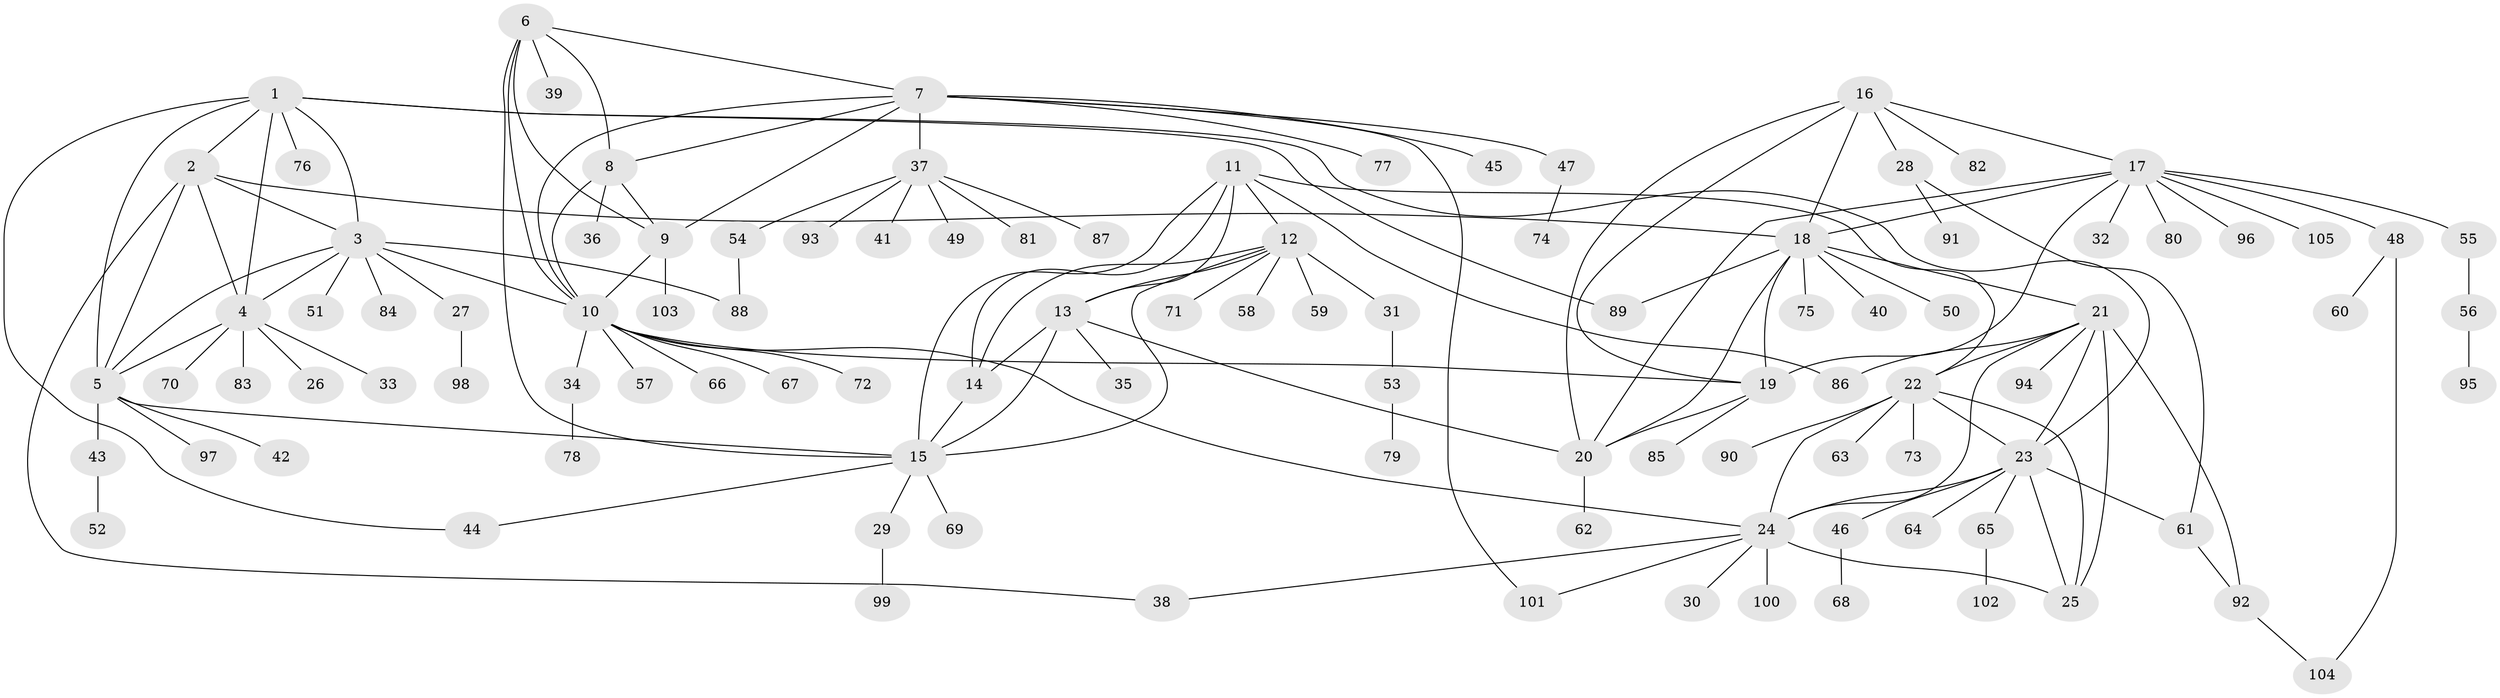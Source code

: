// Generated by graph-tools (version 1.1) at 2025/54/03/09/25 04:54:21]
// undirected, 105 vertices, 149 edges
graph export_dot {
graph [start="1"]
  node [color=gray90,style=filled];
  1;
  2;
  3;
  4;
  5;
  6;
  7;
  8;
  9;
  10;
  11;
  12;
  13;
  14;
  15;
  16;
  17;
  18;
  19;
  20;
  21;
  22;
  23;
  24;
  25;
  26;
  27;
  28;
  29;
  30;
  31;
  32;
  33;
  34;
  35;
  36;
  37;
  38;
  39;
  40;
  41;
  42;
  43;
  44;
  45;
  46;
  47;
  48;
  49;
  50;
  51;
  52;
  53;
  54;
  55;
  56;
  57;
  58;
  59;
  60;
  61;
  62;
  63;
  64;
  65;
  66;
  67;
  68;
  69;
  70;
  71;
  72;
  73;
  74;
  75;
  76;
  77;
  78;
  79;
  80;
  81;
  82;
  83;
  84;
  85;
  86;
  87;
  88;
  89;
  90;
  91;
  92;
  93;
  94;
  95;
  96;
  97;
  98;
  99;
  100;
  101;
  102;
  103;
  104;
  105;
  1 -- 2;
  1 -- 3;
  1 -- 4;
  1 -- 5;
  1 -- 23;
  1 -- 44;
  1 -- 76;
  1 -- 89;
  2 -- 3;
  2 -- 4;
  2 -- 5;
  2 -- 18;
  2 -- 38;
  3 -- 4;
  3 -- 5;
  3 -- 10;
  3 -- 27;
  3 -- 51;
  3 -- 84;
  3 -- 88;
  4 -- 5;
  4 -- 26;
  4 -- 33;
  4 -- 70;
  4 -- 83;
  5 -- 15;
  5 -- 42;
  5 -- 43;
  5 -- 97;
  6 -- 7;
  6 -- 8;
  6 -- 9;
  6 -- 10;
  6 -- 15;
  6 -- 39;
  7 -- 8;
  7 -- 9;
  7 -- 10;
  7 -- 37;
  7 -- 45;
  7 -- 47;
  7 -- 77;
  7 -- 101;
  8 -- 9;
  8 -- 10;
  8 -- 36;
  9 -- 10;
  9 -- 103;
  10 -- 19;
  10 -- 24;
  10 -- 34;
  10 -- 57;
  10 -- 66;
  10 -- 67;
  10 -- 72;
  11 -- 12;
  11 -- 13;
  11 -- 14;
  11 -- 15;
  11 -- 22;
  11 -- 86;
  12 -- 13;
  12 -- 14;
  12 -- 15;
  12 -- 31;
  12 -- 58;
  12 -- 59;
  12 -- 71;
  13 -- 14;
  13 -- 15;
  13 -- 20;
  13 -- 35;
  14 -- 15;
  15 -- 29;
  15 -- 44;
  15 -- 69;
  16 -- 17;
  16 -- 18;
  16 -- 19;
  16 -- 20;
  16 -- 28;
  16 -- 82;
  17 -- 18;
  17 -- 19;
  17 -- 20;
  17 -- 32;
  17 -- 48;
  17 -- 55;
  17 -- 80;
  17 -- 96;
  17 -- 105;
  18 -- 19;
  18 -- 20;
  18 -- 21;
  18 -- 40;
  18 -- 50;
  18 -- 75;
  18 -- 89;
  19 -- 20;
  19 -- 85;
  20 -- 62;
  21 -- 22;
  21 -- 23;
  21 -- 24;
  21 -- 25;
  21 -- 86;
  21 -- 92;
  21 -- 94;
  22 -- 23;
  22 -- 24;
  22 -- 25;
  22 -- 63;
  22 -- 73;
  22 -- 90;
  23 -- 24;
  23 -- 25;
  23 -- 46;
  23 -- 61;
  23 -- 64;
  23 -- 65;
  24 -- 25;
  24 -- 30;
  24 -- 38;
  24 -- 100;
  24 -- 101;
  27 -- 98;
  28 -- 61;
  28 -- 91;
  29 -- 99;
  31 -- 53;
  34 -- 78;
  37 -- 41;
  37 -- 49;
  37 -- 54;
  37 -- 81;
  37 -- 87;
  37 -- 93;
  43 -- 52;
  46 -- 68;
  47 -- 74;
  48 -- 60;
  48 -- 104;
  53 -- 79;
  54 -- 88;
  55 -- 56;
  56 -- 95;
  61 -- 92;
  65 -- 102;
  92 -- 104;
}
